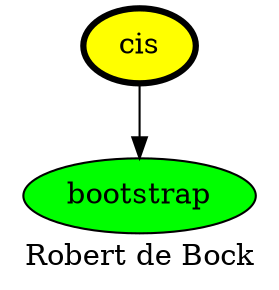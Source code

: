 digraph PhiloDilemma {
  label = "Robert de Bock" ;
  overlap=false
  {
    bootstrap [fillcolor=green style=filled]
    cis [fillcolor=yellow style=filled penwidth=3]
  }
  cis -> bootstrap
}
